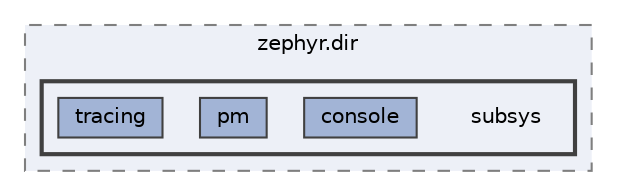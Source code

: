 digraph "build/zephyr/CMakeFiles/zephyr.dir/subsys"
{
 // LATEX_PDF_SIZE
  bgcolor="transparent";
  edge [fontname=Helvetica,fontsize=10,labelfontname=Helvetica,labelfontsize=10];
  node [fontname=Helvetica,fontsize=10,shape=box,height=0.2,width=0.4];
  compound=true
  subgraph clusterdir_b35288f69f97034eb3ad583bdee0c183 {
    graph [ bgcolor="#edf0f7", pencolor="grey50", label="zephyr.dir", fontname=Helvetica,fontsize=10 style="filled,dashed", URL="dir_b35288f69f97034eb3ad583bdee0c183.html",tooltip=""]
  subgraph clusterdir_e812440393ac7bb804e1a25bff2a7c7a {
    graph [ bgcolor="#edf0f7", pencolor="grey25", label="", fontname=Helvetica,fontsize=10 style="filled,bold", URL="dir_e812440393ac7bb804e1a25bff2a7c7a.html",tooltip=""]
    dir_e812440393ac7bb804e1a25bff2a7c7a [shape=plaintext, label="subsys"];
  dir_0acbec23560ba89ad469da4b387c5717 [label="console", fillcolor="#a2b4d6", color="grey25", style="filled", URL="dir_0acbec23560ba89ad469da4b387c5717.html",tooltip=""];
  dir_0ff3d5bae6ab0b29ad4d8cb128720fc4 [label="pm", fillcolor="#a2b4d6", color="grey25", style="filled", URL="dir_0ff3d5bae6ab0b29ad4d8cb128720fc4.html",tooltip=""];
  dir_158d6bd7cb711e3e96cc0b054646912a [label="tracing", fillcolor="#a2b4d6", color="grey25", style="filled", URL="dir_158d6bd7cb711e3e96cc0b054646912a.html",tooltip=""];
  }
  }
}
